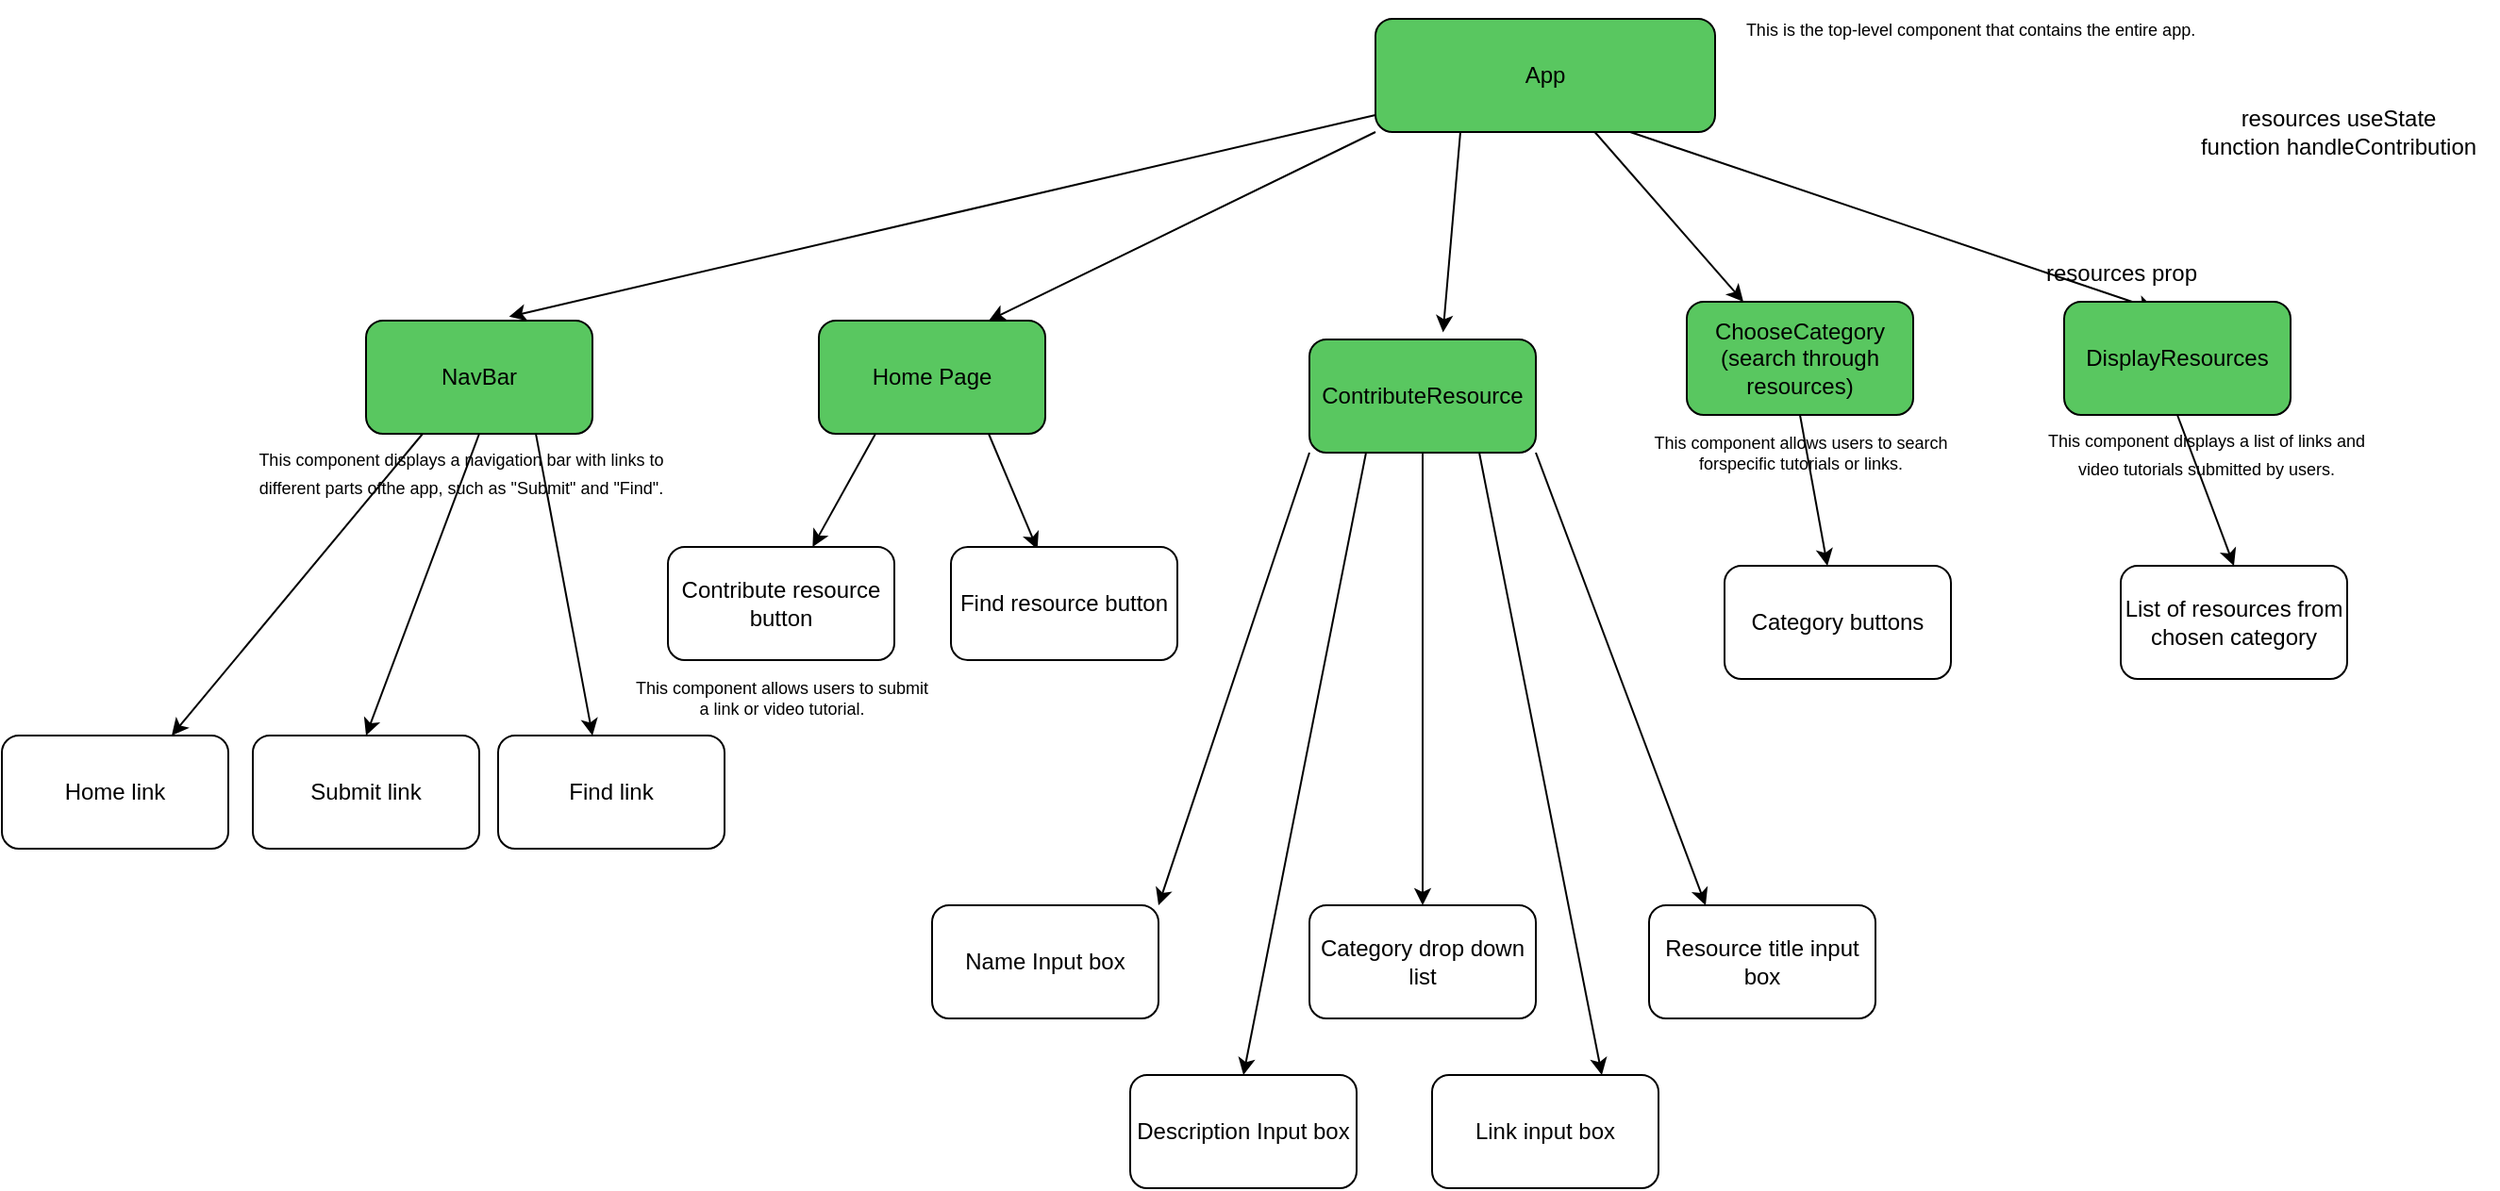 <mxfile>
    <diagram id="RES-j-lMZojjDmWbvOr3" name="Page-1">
        <mxGraphModel dx="2454" dy="804" grid="1" gridSize="10" guides="1" tooltips="1" connect="1" arrows="1" fold="1" page="1" pageScale="1" pageWidth="827" pageHeight="1169" math="0" shadow="0">
            <root>
                <mxCell id="0"/>
                <mxCell id="1" parent="0"/>
                <mxCell id="16" style="edgeStyle=none;html=1;fontSize=9;entryX=0.25;entryY=0;entryDx=0;entryDy=0;" parent="1" source="2" edge="1" target="5">
                    <mxGeometry relative="1" as="geometry">
                        <mxPoint x="590" y="190" as="targetPoint"/>
                    </mxGeometry>
                </mxCell>
                <mxCell id="17" style="edgeStyle=none;html=1;fontSize=9;entryX=0.632;entryY=-0.035;entryDx=0;entryDy=0;entryPerimeter=0;" parent="1" source="2" edge="1" target="8">
                    <mxGeometry relative="1" as="geometry">
                        <mxPoint x="780" y="190" as="targetPoint"/>
                    </mxGeometry>
                </mxCell>
                <mxCell id="27" style="edgeStyle=none;html=1;exitX=0;exitY=1;exitDx=0;exitDy=0;entryX=0.75;entryY=0;entryDx=0;entryDy=0;" edge="1" parent="1" source="2" target="23">
                    <mxGeometry relative="1" as="geometry"/>
                </mxCell>
                <mxCell id="28" style="edgeStyle=none;html=1;exitX=0.25;exitY=1;exitDx=0;exitDy=0;entryX=0.59;entryY=-0.063;entryDx=0;entryDy=0;entryPerimeter=0;" edge="1" parent="1" source="2" target="3">
                    <mxGeometry relative="1" as="geometry"/>
                </mxCell>
                <mxCell id="29" style="edgeStyle=none;html=1;exitX=0.75;exitY=1;exitDx=0;exitDy=0;entryX=0.68;entryY=1.134;entryDx=0;entryDy=0;entryPerimeter=0;" edge="1" parent="1" source="2" target="22">
                    <mxGeometry relative="1" as="geometry"/>
                </mxCell>
                <mxCell id="2" value="App" style="rounded=1;whiteSpace=wrap;html=1;fillColor=#59C760;" parent="1" vertex="1">
                    <mxGeometry x="195" y="40" width="180" height="60" as="geometry"/>
                </mxCell>
                <mxCell id="39" style="edgeStyle=none;html=1;exitX=0;exitY=1;exitDx=0;exitDy=0;entryX=1;entryY=0;entryDx=0;entryDy=0;" edge="1" parent="1" source="3" target="34">
                    <mxGeometry relative="1" as="geometry"/>
                </mxCell>
                <mxCell id="40" style="edgeStyle=none;html=1;exitX=0.25;exitY=1;exitDx=0;exitDy=0;entryX=0.5;entryY=0;entryDx=0;entryDy=0;" edge="1" parent="1" source="3" target="36">
                    <mxGeometry relative="1" as="geometry"/>
                </mxCell>
                <mxCell id="41" style="edgeStyle=none;html=1;exitX=0.5;exitY=1;exitDx=0;exitDy=0;entryX=0.5;entryY=0;entryDx=0;entryDy=0;" edge="1" parent="1" source="3" target="35">
                    <mxGeometry relative="1" as="geometry"/>
                </mxCell>
                <mxCell id="42" style="edgeStyle=none;html=1;exitX=0.75;exitY=1;exitDx=0;exitDy=0;entryX=0.75;entryY=0;entryDx=0;entryDy=0;" edge="1" parent="1" source="3" target="37">
                    <mxGeometry relative="1" as="geometry"/>
                </mxCell>
                <mxCell id="43" style="edgeStyle=none;html=1;exitX=1;exitY=1;exitDx=0;exitDy=0;entryX=0.25;entryY=0;entryDx=0;entryDy=0;" edge="1" parent="1" source="3" target="38">
                    <mxGeometry relative="1" as="geometry"/>
                </mxCell>
                <mxCell id="3" value="ContributeResource" style="rounded=1;whiteSpace=wrap;html=1;fillColor=#59C760;" parent="1" vertex="1">
                    <mxGeometry x="160" y="210" width="120" height="60" as="geometry"/>
                </mxCell>
                <mxCell id="33" style="edgeStyle=none;html=1;exitX=0.5;exitY=1;exitDx=0;exitDy=0;entryX=0.5;entryY=0;entryDx=0;entryDy=0;" edge="1" parent="1" source="4" target="6">
                    <mxGeometry relative="1" as="geometry"/>
                </mxCell>
                <mxCell id="4" value="DisplayResources" style="rounded=1;whiteSpace=wrap;html=1;fillColor=#59C760;" parent="1" vertex="1">
                    <mxGeometry x="560" y="190" width="120" height="60" as="geometry"/>
                </mxCell>
                <mxCell id="30" style="edgeStyle=none;html=1;exitX=0.5;exitY=1;exitDx=0;exitDy=0;" edge="1" parent="1" source="5" target="19">
                    <mxGeometry relative="1" as="geometry"/>
                </mxCell>
                <mxCell id="5" value="ChooseCategory&lt;br&gt;(search through resources)" style="rounded=1;whiteSpace=wrap;html=1;fillColor=#59C760;" parent="1" vertex="1">
                    <mxGeometry x="360" y="190" width="120" height="60" as="geometry"/>
                </mxCell>
                <mxCell id="6" value="List of resources from chosen category" style="rounded=1;whiteSpace=wrap;html=1;" parent="1" vertex="1">
                    <mxGeometry x="590" y="330" width="120" height="60" as="geometry"/>
                </mxCell>
                <mxCell id="7" value="&lt;font style=&quot;font-size: 9px;&quot;&gt;This is the top-level component that contains the entire app.&lt;/font&gt;" style="text;html=1;align=center;verticalAlign=middle;resizable=0;points=[];autosize=1;strokeColor=none;fillColor=none;" parent="1" vertex="1">
                    <mxGeometry x="380" y="30" width="260" height="30" as="geometry"/>
                </mxCell>
                <mxCell id="48" style="edgeStyle=none;html=1;exitX=0.25;exitY=1;exitDx=0;exitDy=0;entryX=0.75;entryY=0;entryDx=0;entryDy=0;" edge="1" parent="1" source="8" target="31">
                    <mxGeometry relative="1" as="geometry"/>
                </mxCell>
                <mxCell id="49" style="edgeStyle=none;html=1;exitX=0.5;exitY=1;exitDx=0;exitDy=0;entryX=0.5;entryY=0;entryDx=0;entryDy=0;" edge="1" parent="1" source="8" target="46">
                    <mxGeometry relative="1" as="geometry"/>
                </mxCell>
                <mxCell id="50" style="edgeStyle=none;html=1;exitX=0.75;exitY=1;exitDx=0;exitDy=0;entryX=0.417;entryY=0;entryDx=0;entryDy=0;entryPerimeter=0;" edge="1" parent="1" source="8" target="47">
                    <mxGeometry relative="1" as="geometry"/>
                </mxCell>
                <mxCell id="8" value="&lt;font style=&quot;font-size: 12px;&quot;&gt;NavBar&lt;/font&gt;" style="rounded=1;whiteSpace=wrap;html=1;fontSize=9;fillColor=#59C760;" parent="1" vertex="1">
                    <mxGeometry x="-340" y="200" width="120" height="60" as="geometry"/>
                </mxCell>
                <mxCell id="9" value="&lt;font style=&quot;font-size: 9px;&quot;&gt;This component displays a navigation bar with links to&lt;br&gt;different parts ofthe app, such as &quot;Submit&quot; and &quot;Find&quot;.&lt;/font&gt;" style="text;html=1;align=center;verticalAlign=middle;resizable=0;points=[];autosize=1;strokeColor=none;fillColor=none;fontSize=12;" parent="1" vertex="1">
                    <mxGeometry x="-410" y="260" width="240" height="40" as="geometry"/>
                </mxCell>
                <mxCell id="10" value="This component allows users to search &lt;br&gt;forspecific tutorials or links." style="text;html=1;align=center;verticalAlign=middle;resizable=0;points=[];autosize=1;strokeColor=none;fillColor=none;fontSize=9;" parent="1" vertex="1">
                    <mxGeometry x="330" y="250" width="180" height="40" as="geometry"/>
                </mxCell>
                <mxCell id="11" value="This component allows users to submit &lt;br&gt;a link or video tutorial." style="text;html=1;align=center;verticalAlign=middle;resizable=0;points=[];autosize=1;strokeColor=none;fillColor=none;fontSize=9;" parent="1" vertex="1">
                    <mxGeometry x="-210" y="380" width="180" height="40" as="geometry"/>
                </mxCell>
                <mxCell id="12" value="&lt;font style=&quot;font-size: 12px;&quot;&gt;Contribute resource button&lt;/font&gt;" style="rounded=1;whiteSpace=wrap;html=1;fontSize=9;" parent="1" vertex="1">
                    <mxGeometry x="-180" y="320" width="120" height="60" as="geometry"/>
                </mxCell>
                <mxCell id="13" value="&lt;font style=&quot;font-size: 9px;&quot;&gt;This component displays a list of links and &lt;br&gt;video tutorials submitted by users.&lt;/font&gt;" style="text;html=1;align=center;verticalAlign=middle;resizable=0;points=[];autosize=1;strokeColor=none;fillColor=none;fontSize=12;" parent="1" vertex="1">
                    <mxGeometry x="540" y="250" width="190" height="40" as="geometry"/>
                </mxCell>
                <mxCell id="19" value="&lt;font style=&quot;font-size: 12px;&quot;&gt;Category buttons&lt;/font&gt;" style="rounded=1;whiteSpace=wrap;html=1;fontSize=9;" parent="1" vertex="1">
                    <mxGeometry x="380" y="330" width="120" height="60" as="geometry"/>
                </mxCell>
                <mxCell id="21" value="resources useState&lt;br&gt;function handleContribution&lt;br&gt;" style="text;html=1;align=center;verticalAlign=middle;resizable=0;points=[];autosize=1;strokeColor=none;fillColor=none;fontSize=12;" parent="1" vertex="1">
                    <mxGeometry x="620" y="80" width="170" height="40" as="geometry"/>
                </mxCell>
                <mxCell id="22" value="resources prop" style="text;html=1;align=center;verticalAlign=middle;resizable=0;points=[];autosize=1;strokeColor=none;fillColor=none;fontSize=12;" parent="1" vertex="1">
                    <mxGeometry x="540" y="160" width="100" height="30" as="geometry"/>
                </mxCell>
                <mxCell id="25" style="edgeStyle=none;html=1;exitX=0.25;exitY=1;exitDx=0;exitDy=0;" edge="1" parent="1" source="23" target="12">
                    <mxGeometry relative="1" as="geometry"/>
                </mxCell>
                <mxCell id="26" style="edgeStyle=none;html=1;exitX=0.75;exitY=1;exitDx=0;exitDy=0;entryX=0.382;entryY=0.021;entryDx=0;entryDy=0;entryPerimeter=0;" edge="1" parent="1" source="23" target="24">
                    <mxGeometry relative="1" as="geometry"/>
                </mxCell>
                <mxCell id="23" value="Home Page" style="rounded=1;whiteSpace=wrap;html=1;fillColor=#59C760;" vertex="1" parent="1">
                    <mxGeometry x="-100" y="200" width="120" height="60" as="geometry"/>
                </mxCell>
                <mxCell id="24" value="&lt;font style=&quot;font-size: 12px;&quot;&gt;Find resource button&lt;/font&gt;" style="rounded=1;whiteSpace=wrap;html=1;fontSize=9;" vertex="1" parent="1">
                    <mxGeometry x="-30" y="320" width="120" height="60" as="geometry"/>
                </mxCell>
                <mxCell id="31" value="&lt;font style=&quot;font-size: 12px;&quot;&gt;Home link&lt;/font&gt;" style="rounded=1;whiteSpace=wrap;html=1;fontSize=9;" vertex="1" parent="1">
                    <mxGeometry x="-533" y="420" width="120" height="60" as="geometry"/>
                </mxCell>
                <mxCell id="34" value="&lt;font style=&quot;font-size: 12px;&quot;&gt;Name Input box&lt;/font&gt;" style="rounded=1;whiteSpace=wrap;html=1;fontSize=9;" vertex="1" parent="1">
                    <mxGeometry x="-40" y="510" width="120" height="60" as="geometry"/>
                </mxCell>
                <mxCell id="35" value="&lt;font style=&quot;font-size: 12px;&quot;&gt;Category drop down list&lt;/font&gt;" style="rounded=1;whiteSpace=wrap;html=1;fontSize=9;" vertex="1" parent="1">
                    <mxGeometry x="160" y="510" width="120" height="60" as="geometry"/>
                </mxCell>
                <mxCell id="36" value="&lt;font style=&quot;font-size: 12px;&quot;&gt;Description Input box&lt;/font&gt;" style="rounded=1;whiteSpace=wrap;html=1;fontSize=9;" vertex="1" parent="1">
                    <mxGeometry x="65" y="600" width="120" height="60" as="geometry"/>
                </mxCell>
                <mxCell id="37" value="&lt;font style=&quot;font-size: 12px;&quot;&gt;Link input box&lt;/font&gt;" style="rounded=1;whiteSpace=wrap;html=1;fontSize=9;" vertex="1" parent="1">
                    <mxGeometry x="225" y="600" width="120" height="60" as="geometry"/>
                </mxCell>
                <mxCell id="38" value="&lt;font style=&quot;font-size: 12px;&quot;&gt;Resource title input box&lt;/font&gt;" style="rounded=1;whiteSpace=wrap;html=1;fontSize=9;" vertex="1" parent="1">
                    <mxGeometry x="340" y="510" width="120" height="60" as="geometry"/>
                </mxCell>
                <mxCell id="46" value="&lt;font style=&quot;font-size: 12px;&quot;&gt;Submit link&lt;/font&gt;" style="rounded=1;whiteSpace=wrap;html=1;fontSize=9;" vertex="1" parent="1">
                    <mxGeometry x="-400" y="420" width="120" height="60" as="geometry"/>
                </mxCell>
                <mxCell id="47" value="&lt;font style=&quot;font-size: 12px;&quot;&gt;Find link&lt;/font&gt;" style="rounded=1;whiteSpace=wrap;html=1;fontSize=9;" vertex="1" parent="1">
                    <mxGeometry x="-270" y="420" width="120" height="60" as="geometry"/>
                </mxCell>
            </root>
        </mxGraphModel>
    </diagram>
</mxfile>